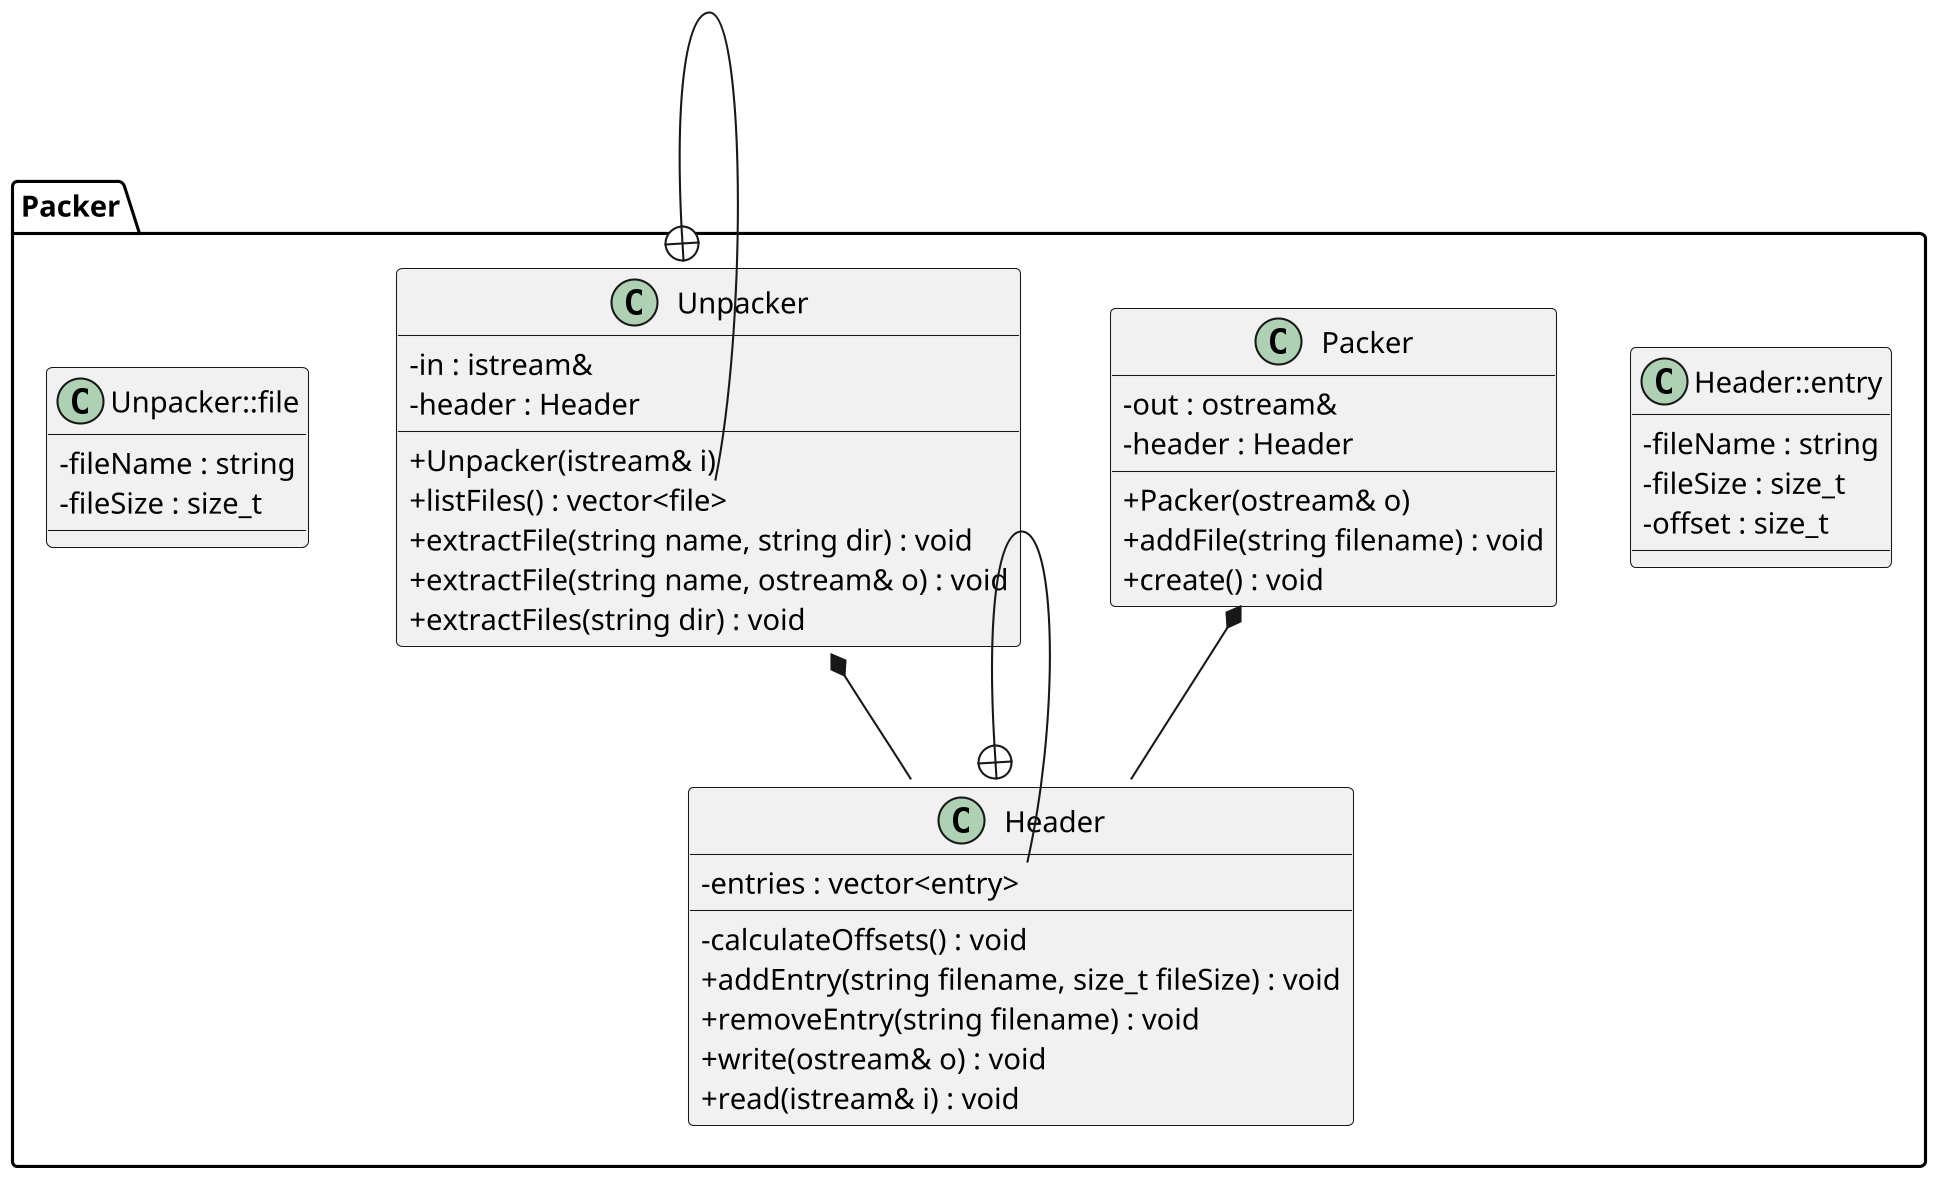 @startuml


skinparam dpi 200
skinparam classAttributeIconSize 0



/' Objects '/
namespace Packer {
	class Header {
		-entries : vector<entry>
		-calculateOffsets() : void
		+addEntry(string filename, size_t fileSize) : void
		+removeEntry(string filename) : void
		+write(ostream& o) : void
		+read(istream& i) : void
	}

	class Header::entry {
		-fileName : string
		-fileSize : size_t
		-offset : size_t
	}

	class Packer {
		-out : ostream&
		-header : Header
		+Packer(ostream& o)
		+addFile(string filename) : void
		+create() : void
	}

	class Unpacker {
		-in : istream&
		-header : Header
		+Unpacker(istream& i)
		+listFiles() : vector<file>
		+extractFile(string name, string dir) : void
		+extractFile(string name, ostream& o) : void
		+extractFiles(string dir) : void
	}

	class Unpacker::file {
		-fileName : string
		-fileSize : size_t
	}
}




/' Inheritance relationships '/




/' Aggregation relationships '/

Packer.Packer *-- Packer.Header


Packer.Unpacker *-- Packer.Header






/' Nested objects '/

Packer.Header +-- Packer.Header::entry


Packer.Unpacker +-- Packer.Unpacker::file




@enduml
